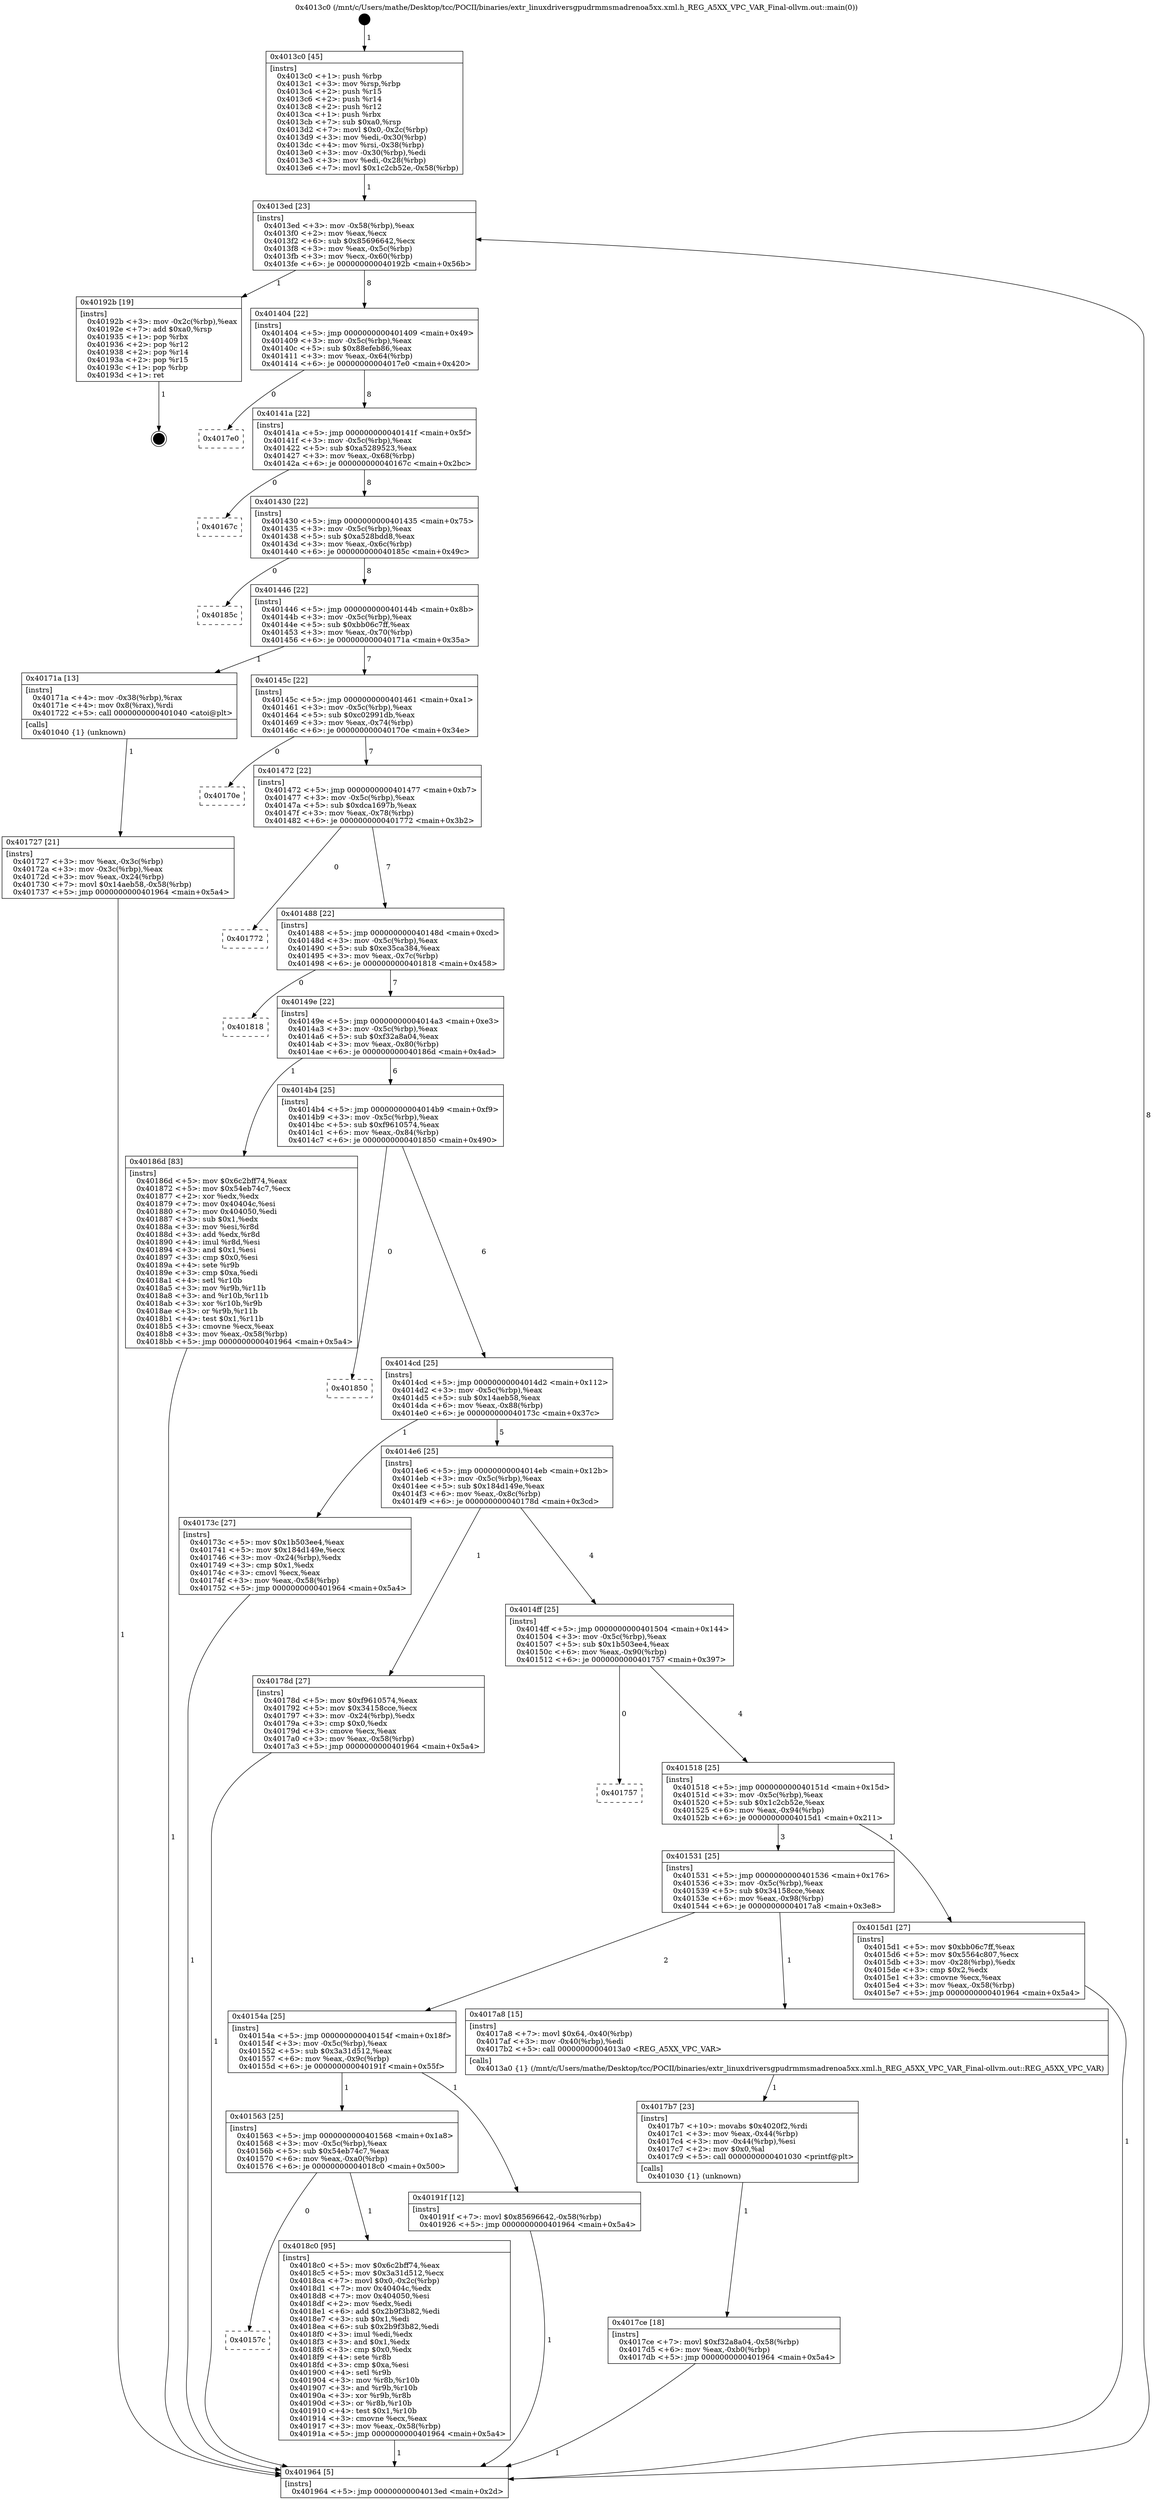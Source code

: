 digraph "0x4013c0" {
  label = "0x4013c0 (/mnt/c/Users/mathe/Desktop/tcc/POCII/binaries/extr_linuxdriversgpudrmmsmadrenoa5xx.xml.h_REG_A5XX_VPC_VAR_Final-ollvm.out::main(0))"
  labelloc = "t"
  node[shape=record]

  Entry [label="",width=0.3,height=0.3,shape=circle,fillcolor=black,style=filled]
  "0x4013ed" [label="{
     0x4013ed [23]\l
     | [instrs]\l
     &nbsp;&nbsp;0x4013ed \<+3\>: mov -0x58(%rbp),%eax\l
     &nbsp;&nbsp;0x4013f0 \<+2\>: mov %eax,%ecx\l
     &nbsp;&nbsp;0x4013f2 \<+6\>: sub $0x85696642,%ecx\l
     &nbsp;&nbsp;0x4013f8 \<+3\>: mov %eax,-0x5c(%rbp)\l
     &nbsp;&nbsp;0x4013fb \<+3\>: mov %ecx,-0x60(%rbp)\l
     &nbsp;&nbsp;0x4013fe \<+6\>: je 000000000040192b \<main+0x56b\>\l
  }"]
  "0x40192b" [label="{
     0x40192b [19]\l
     | [instrs]\l
     &nbsp;&nbsp;0x40192b \<+3\>: mov -0x2c(%rbp),%eax\l
     &nbsp;&nbsp;0x40192e \<+7\>: add $0xa0,%rsp\l
     &nbsp;&nbsp;0x401935 \<+1\>: pop %rbx\l
     &nbsp;&nbsp;0x401936 \<+2\>: pop %r12\l
     &nbsp;&nbsp;0x401938 \<+2\>: pop %r14\l
     &nbsp;&nbsp;0x40193a \<+2\>: pop %r15\l
     &nbsp;&nbsp;0x40193c \<+1\>: pop %rbp\l
     &nbsp;&nbsp;0x40193d \<+1\>: ret\l
  }"]
  "0x401404" [label="{
     0x401404 [22]\l
     | [instrs]\l
     &nbsp;&nbsp;0x401404 \<+5\>: jmp 0000000000401409 \<main+0x49\>\l
     &nbsp;&nbsp;0x401409 \<+3\>: mov -0x5c(%rbp),%eax\l
     &nbsp;&nbsp;0x40140c \<+5\>: sub $0x88efeb86,%eax\l
     &nbsp;&nbsp;0x401411 \<+3\>: mov %eax,-0x64(%rbp)\l
     &nbsp;&nbsp;0x401414 \<+6\>: je 00000000004017e0 \<main+0x420\>\l
  }"]
  Exit [label="",width=0.3,height=0.3,shape=circle,fillcolor=black,style=filled,peripheries=2]
  "0x4017e0" [label="{
     0x4017e0\l
  }", style=dashed]
  "0x40141a" [label="{
     0x40141a [22]\l
     | [instrs]\l
     &nbsp;&nbsp;0x40141a \<+5\>: jmp 000000000040141f \<main+0x5f\>\l
     &nbsp;&nbsp;0x40141f \<+3\>: mov -0x5c(%rbp),%eax\l
     &nbsp;&nbsp;0x401422 \<+5\>: sub $0xa5289523,%eax\l
     &nbsp;&nbsp;0x401427 \<+3\>: mov %eax,-0x68(%rbp)\l
     &nbsp;&nbsp;0x40142a \<+6\>: je 000000000040167c \<main+0x2bc\>\l
  }"]
  "0x40157c" [label="{
     0x40157c\l
  }", style=dashed]
  "0x40167c" [label="{
     0x40167c\l
  }", style=dashed]
  "0x401430" [label="{
     0x401430 [22]\l
     | [instrs]\l
     &nbsp;&nbsp;0x401430 \<+5\>: jmp 0000000000401435 \<main+0x75\>\l
     &nbsp;&nbsp;0x401435 \<+3\>: mov -0x5c(%rbp),%eax\l
     &nbsp;&nbsp;0x401438 \<+5\>: sub $0xa528bdd8,%eax\l
     &nbsp;&nbsp;0x40143d \<+3\>: mov %eax,-0x6c(%rbp)\l
     &nbsp;&nbsp;0x401440 \<+6\>: je 000000000040185c \<main+0x49c\>\l
  }"]
  "0x4018c0" [label="{
     0x4018c0 [95]\l
     | [instrs]\l
     &nbsp;&nbsp;0x4018c0 \<+5\>: mov $0x6c2bff74,%eax\l
     &nbsp;&nbsp;0x4018c5 \<+5\>: mov $0x3a31d512,%ecx\l
     &nbsp;&nbsp;0x4018ca \<+7\>: movl $0x0,-0x2c(%rbp)\l
     &nbsp;&nbsp;0x4018d1 \<+7\>: mov 0x40404c,%edx\l
     &nbsp;&nbsp;0x4018d8 \<+7\>: mov 0x404050,%esi\l
     &nbsp;&nbsp;0x4018df \<+2\>: mov %edx,%edi\l
     &nbsp;&nbsp;0x4018e1 \<+6\>: add $0x2b9f3b82,%edi\l
     &nbsp;&nbsp;0x4018e7 \<+3\>: sub $0x1,%edi\l
     &nbsp;&nbsp;0x4018ea \<+6\>: sub $0x2b9f3b82,%edi\l
     &nbsp;&nbsp;0x4018f0 \<+3\>: imul %edi,%edx\l
     &nbsp;&nbsp;0x4018f3 \<+3\>: and $0x1,%edx\l
     &nbsp;&nbsp;0x4018f6 \<+3\>: cmp $0x0,%edx\l
     &nbsp;&nbsp;0x4018f9 \<+4\>: sete %r8b\l
     &nbsp;&nbsp;0x4018fd \<+3\>: cmp $0xa,%esi\l
     &nbsp;&nbsp;0x401900 \<+4\>: setl %r9b\l
     &nbsp;&nbsp;0x401904 \<+3\>: mov %r8b,%r10b\l
     &nbsp;&nbsp;0x401907 \<+3\>: and %r9b,%r10b\l
     &nbsp;&nbsp;0x40190a \<+3\>: xor %r9b,%r8b\l
     &nbsp;&nbsp;0x40190d \<+3\>: or %r8b,%r10b\l
     &nbsp;&nbsp;0x401910 \<+4\>: test $0x1,%r10b\l
     &nbsp;&nbsp;0x401914 \<+3\>: cmovne %ecx,%eax\l
     &nbsp;&nbsp;0x401917 \<+3\>: mov %eax,-0x58(%rbp)\l
     &nbsp;&nbsp;0x40191a \<+5\>: jmp 0000000000401964 \<main+0x5a4\>\l
  }"]
  "0x40185c" [label="{
     0x40185c\l
  }", style=dashed]
  "0x401446" [label="{
     0x401446 [22]\l
     | [instrs]\l
     &nbsp;&nbsp;0x401446 \<+5\>: jmp 000000000040144b \<main+0x8b\>\l
     &nbsp;&nbsp;0x40144b \<+3\>: mov -0x5c(%rbp),%eax\l
     &nbsp;&nbsp;0x40144e \<+5\>: sub $0xbb06c7ff,%eax\l
     &nbsp;&nbsp;0x401453 \<+3\>: mov %eax,-0x70(%rbp)\l
     &nbsp;&nbsp;0x401456 \<+6\>: je 000000000040171a \<main+0x35a\>\l
  }"]
  "0x401563" [label="{
     0x401563 [25]\l
     | [instrs]\l
     &nbsp;&nbsp;0x401563 \<+5\>: jmp 0000000000401568 \<main+0x1a8\>\l
     &nbsp;&nbsp;0x401568 \<+3\>: mov -0x5c(%rbp),%eax\l
     &nbsp;&nbsp;0x40156b \<+5\>: sub $0x54eb74c7,%eax\l
     &nbsp;&nbsp;0x401570 \<+6\>: mov %eax,-0xa0(%rbp)\l
     &nbsp;&nbsp;0x401576 \<+6\>: je 00000000004018c0 \<main+0x500\>\l
  }"]
  "0x40171a" [label="{
     0x40171a [13]\l
     | [instrs]\l
     &nbsp;&nbsp;0x40171a \<+4\>: mov -0x38(%rbp),%rax\l
     &nbsp;&nbsp;0x40171e \<+4\>: mov 0x8(%rax),%rdi\l
     &nbsp;&nbsp;0x401722 \<+5\>: call 0000000000401040 \<atoi@plt\>\l
     | [calls]\l
     &nbsp;&nbsp;0x401040 \{1\} (unknown)\l
  }"]
  "0x40145c" [label="{
     0x40145c [22]\l
     | [instrs]\l
     &nbsp;&nbsp;0x40145c \<+5\>: jmp 0000000000401461 \<main+0xa1\>\l
     &nbsp;&nbsp;0x401461 \<+3\>: mov -0x5c(%rbp),%eax\l
     &nbsp;&nbsp;0x401464 \<+5\>: sub $0xc02991db,%eax\l
     &nbsp;&nbsp;0x401469 \<+3\>: mov %eax,-0x74(%rbp)\l
     &nbsp;&nbsp;0x40146c \<+6\>: je 000000000040170e \<main+0x34e\>\l
  }"]
  "0x40191f" [label="{
     0x40191f [12]\l
     | [instrs]\l
     &nbsp;&nbsp;0x40191f \<+7\>: movl $0x85696642,-0x58(%rbp)\l
     &nbsp;&nbsp;0x401926 \<+5\>: jmp 0000000000401964 \<main+0x5a4\>\l
  }"]
  "0x40170e" [label="{
     0x40170e\l
  }", style=dashed]
  "0x401472" [label="{
     0x401472 [22]\l
     | [instrs]\l
     &nbsp;&nbsp;0x401472 \<+5\>: jmp 0000000000401477 \<main+0xb7\>\l
     &nbsp;&nbsp;0x401477 \<+3\>: mov -0x5c(%rbp),%eax\l
     &nbsp;&nbsp;0x40147a \<+5\>: sub $0xdca1697b,%eax\l
     &nbsp;&nbsp;0x40147f \<+3\>: mov %eax,-0x78(%rbp)\l
     &nbsp;&nbsp;0x401482 \<+6\>: je 0000000000401772 \<main+0x3b2\>\l
  }"]
  "0x4017ce" [label="{
     0x4017ce [18]\l
     | [instrs]\l
     &nbsp;&nbsp;0x4017ce \<+7\>: movl $0xf32a8a04,-0x58(%rbp)\l
     &nbsp;&nbsp;0x4017d5 \<+6\>: mov %eax,-0xb0(%rbp)\l
     &nbsp;&nbsp;0x4017db \<+5\>: jmp 0000000000401964 \<main+0x5a4\>\l
  }"]
  "0x401772" [label="{
     0x401772\l
  }", style=dashed]
  "0x401488" [label="{
     0x401488 [22]\l
     | [instrs]\l
     &nbsp;&nbsp;0x401488 \<+5\>: jmp 000000000040148d \<main+0xcd\>\l
     &nbsp;&nbsp;0x40148d \<+3\>: mov -0x5c(%rbp),%eax\l
     &nbsp;&nbsp;0x401490 \<+5\>: sub $0xe35ca384,%eax\l
     &nbsp;&nbsp;0x401495 \<+3\>: mov %eax,-0x7c(%rbp)\l
     &nbsp;&nbsp;0x401498 \<+6\>: je 0000000000401818 \<main+0x458\>\l
  }"]
  "0x4017b7" [label="{
     0x4017b7 [23]\l
     | [instrs]\l
     &nbsp;&nbsp;0x4017b7 \<+10\>: movabs $0x4020f2,%rdi\l
     &nbsp;&nbsp;0x4017c1 \<+3\>: mov %eax,-0x44(%rbp)\l
     &nbsp;&nbsp;0x4017c4 \<+3\>: mov -0x44(%rbp),%esi\l
     &nbsp;&nbsp;0x4017c7 \<+2\>: mov $0x0,%al\l
     &nbsp;&nbsp;0x4017c9 \<+5\>: call 0000000000401030 \<printf@plt\>\l
     | [calls]\l
     &nbsp;&nbsp;0x401030 \{1\} (unknown)\l
  }"]
  "0x401818" [label="{
     0x401818\l
  }", style=dashed]
  "0x40149e" [label="{
     0x40149e [22]\l
     | [instrs]\l
     &nbsp;&nbsp;0x40149e \<+5\>: jmp 00000000004014a3 \<main+0xe3\>\l
     &nbsp;&nbsp;0x4014a3 \<+3\>: mov -0x5c(%rbp),%eax\l
     &nbsp;&nbsp;0x4014a6 \<+5\>: sub $0xf32a8a04,%eax\l
     &nbsp;&nbsp;0x4014ab \<+3\>: mov %eax,-0x80(%rbp)\l
     &nbsp;&nbsp;0x4014ae \<+6\>: je 000000000040186d \<main+0x4ad\>\l
  }"]
  "0x40154a" [label="{
     0x40154a [25]\l
     | [instrs]\l
     &nbsp;&nbsp;0x40154a \<+5\>: jmp 000000000040154f \<main+0x18f\>\l
     &nbsp;&nbsp;0x40154f \<+3\>: mov -0x5c(%rbp),%eax\l
     &nbsp;&nbsp;0x401552 \<+5\>: sub $0x3a31d512,%eax\l
     &nbsp;&nbsp;0x401557 \<+6\>: mov %eax,-0x9c(%rbp)\l
     &nbsp;&nbsp;0x40155d \<+6\>: je 000000000040191f \<main+0x55f\>\l
  }"]
  "0x40186d" [label="{
     0x40186d [83]\l
     | [instrs]\l
     &nbsp;&nbsp;0x40186d \<+5\>: mov $0x6c2bff74,%eax\l
     &nbsp;&nbsp;0x401872 \<+5\>: mov $0x54eb74c7,%ecx\l
     &nbsp;&nbsp;0x401877 \<+2\>: xor %edx,%edx\l
     &nbsp;&nbsp;0x401879 \<+7\>: mov 0x40404c,%esi\l
     &nbsp;&nbsp;0x401880 \<+7\>: mov 0x404050,%edi\l
     &nbsp;&nbsp;0x401887 \<+3\>: sub $0x1,%edx\l
     &nbsp;&nbsp;0x40188a \<+3\>: mov %esi,%r8d\l
     &nbsp;&nbsp;0x40188d \<+3\>: add %edx,%r8d\l
     &nbsp;&nbsp;0x401890 \<+4\>: imul %r8d,%esi\l
     &nbsp;&nbsp;0x401894 \<+3\>: and $0x1,%esi\l
     &nbsp;&nbsp;0x401897 \<+3\>: cmp $0x0,%esi\l
     &nbsp;&nbsp;0x40189a \<+4\>: sete %r9b\l
     &nbsp;&nbsp;0x40189e \<+3\>: cmp $0xa,%edi\l
     &nbsp;&nbsp;0x4018a1 \<+4\>: setl %r10b\l
     &nbsp;&nbsp;0x4018a5 \<+3\>: mov %r9b,%r11b\l
     &nbsp;&nbsp;0x4018a8 \<+3\>: and %r10b,%r11b\l
     &nbsp;&nbsp;0x4018ab \<+3\>: xor %r10b,%r9b\l
     &nbsp;&nbsp;0x4018ae \<+3\>: or %r9b,%r11b\l
     &nbsp;&nbsp;0x4018b1 \<+4\>: test $0x1,%r11b\l
     &nbsp;&nbsp;0x4018b5 \<+3\>: cmovne %ecx,%eax\l
     &nbsp;&nbsp;0x4018b8 \<+3\>: mov %eax,-0x58(%rbp)\l
     &nbsp;&nbsp;0x4018bb \<+5\>: jmp 0000000000401964 \<main+0x5a4\>\l
  }"]
  "0x4014b4" [label="{
     0x4014b4 [25]\l
     | [instrs]\l
     &nbsp;&nbsp;0x4014b4 \<+5\>: jmp 00000000004014b9 \<main+0xf9\>\l
     &nbsp;&nbsp;0x4014b9 \<+3\>: mov -0x5c(%rbp),%eax\l
     &nbsp;&nbsp;0x4014bc \<+5\>: sub $0xf9610574,%eax\l
     &nbsp;&nbsp;0x4014c1 \<+6\>: mov %eax,-0x84(%rbp)\l
     &nbsp;&nbsp;0x4014c7 \<+6\>: je 0000000000401850 \<main+0x490\>\l
  }"]
  "0x4017a8" [label="{
     0x4017a8 [15]\l
     | [instrs]\l
     &nbsp;&nbsp;0x4017a8 \<+7\>: movl $0x64,-0x40(%rbp)\l
     &nbsp;&nbsp;0x4017af \<+3\>: mov -0x40(%rbp),%edi\l
     &nbsp;&nbsp;0x4017b2 \<+5\>: call 00000000004013a0 \<REG_A5XX_VPC_VAR\>\l
     | [calls]\l
     &nbsp;&nbsp;0x4013a0 \{1\} (/mnt/c/Users/mathe/Desktop/tcc/POCII/binaries/extr_linuxdriversgpudrmmsmadrenoa5xx.xml.h_REG_A5XX_VPC_VAR_Final-ollvm.out::REG_A5XX_VPC_VAR)\l
  }"]
  "0x401850" [label="{
     0x401850\l
  }", style=dashed]
  "0x4014cd" [label="{
     0x4014cd [25]\l
     | [instrs]\l
     &nbsp;&nbsp;0x4014cd \<+5\>: jmp 00000000004014d2 \<main+0x112\>\l
     &nbsp;&nbsp;0x4014d2 \<+3\>: mov -0x5c(%rbp),%eax\l
     &nbsp;&nbsp;0x4014d5 \<+5\>: sub $0x14aeb58,%eax\l
     &nbsp;&nbsp;0x4014da \<+6\>: mov %eax,-0x88(%rbp)\l
     &nbsp;&nbsp;0x4014e0 \<+6\>: je 000000000040173c \<main+0x37c\>\l
  }"]
  "0x401727" [label="{
     0x401727 [21]\l
     | [instrs]\l
     &nbsp;&nbsp;0x401727 \<+3\>: mov %eax,-0x3c(%rbp)\l
     &nbsp;&nbsp;0x40172a \<+3\>: mov -0x3c(%rbp),%eax\l
     &nbsp;&nbsp;0x40172d \<+3\>: mov %eax,-0x24(%rbp)\l
     &nbsp;&nbsp;0x401730 \<+7\>: movl $0x14aeb58,-0x58(%rbp)\l
     &nbsp;&nbsp;0x401737 \<+5\>: jmp 0000000000401964 \<main+0x5a4\>\l
  }"]
  "0x40173c" [label="{
     0x40173c [27]\l
     | [instrs]\l
     &nbsp;&nbsp;0x40173c \<+5\>: mov $0x1b503ee4,%eax\l
     &nbsp;&nbsp;0x401741 \<+5\>: mov $0x184d149e,%ecx\l
     &nbsp;&nbsp;0x401746 \<+3\>: mov -0x24(%rbp),%edx\l
     &nbsp;&nbsp;0x401749 \<+3\>: cmp $0x1,%edx\l
     &nbsp;&nbsp;0x40174c \<+3\>: cmovl %ecx,%eax\l
     &nbsp;&nbsp;0x40174f \<+3\>: mov %eax,-0x58(%rbp)\l
     &nbsp;&nbsp;0x401752 \<+5\>: jmp 0000000000401964 \<main+0x5a4\>\l
  }"]
  "0x4014e6" [label="{
     0x4014e6 [25]\l
     | [instrs]\l
     &nbsp;&nbsp;0x4014e6 \<+5\>: jmp 00000000004014eb \<main+0x12b\>\l
     &nbsp;&nbsp;0x4014eb \<+3\>: mov -0x5c(%rbp),%eax\l
     &nbsp;&nbsp;0x4014ee \<+5\>: sub $0x184d149e,%eax\l
     &nbsp;&nbsp;0x4014f3 \<+6\>: mov %eax,-0x8c(%rbp)\l
     &nbsp;&nbsp;0x4014f9 \<+6\>: je 000000000040178d \<main+0x3cd\>\l
  }"]
  "0x4013c0" [label="{
     0x4013c0 [45]\l
     | [instrs]\l
     &nbsp;&nbsp;0x4013c0 \<+1\>: push %rbp\l
     &nbsp;&nbsp;0x4013c1 \<+3\>: mov %rsp,%rbp\l
     &nbsp;&nbsp;0x4013c4 \<+2\>: push %r15\l
     &nbsp;&nbsp;0x4013c6 \<+2\>: push %r14\l
     &nbsp;&nbsp;0x4013c8 \<+2\>: push %r12\l
     &nbsp;&nbsp;0x4013ca \<+1\>: push %rbx\l
     &nbsp;&nbsp;0x4013cb \<+7\>: sub $0xa0,%rsp\l
     &nbsp;&nbsp;0x4013d2 \<+7\>: movl $0x0,-0x2c(%rbp)\l
     &nbsp;&nbsp;0x4013d9 \<+3\>: mov %edi,-0x30(%rbp)\l
     &nbsp;&nbsp;0x4013dc \<+4\>: mov %rsi,-0x38(%rbp)\l
     &nbsp;&nbsp;0x4013e0 \<+3\>: mov -0x30(%rbp),%edi\l
     &nbsp;&nbsp;0x4013e3 \<+3\>: mov %edi,-0x28(%rbp)\l
     &nbsp;&nbsp;0x4013e6 \<+7\>: movl $0x1c2cb52e,-0x58(%rbp)\l
  }"]
  "0x40178d" [label="{
     0x40178d [27]\l
     | [instrs]\l
     &nbsp;&nbsp;0x40178d \<+5\>: mov $0xf9610574,%eax\l
     &nbsp;&nbsp;0x401792 \<+5\>: mov $0x34158cce,%ecx\l
     &nbsp;&nbsp;0x401797 \<+3\>: mov -0x24(%rbp),%edx\l
     &nbsp;&nbsp;0x40179a \<+3\>: cmp $0x0,%edx\l
     &nbsp;&nbsp;0x40179d \<+3\>: cmove %ecx,%eax\l
     &nbsp;&nbsp;0x4017a0 \<+3\>: mov %eax,-0x58(%rbp)\l
     &nbsp;&nbsp;0x4017a3 \<+5\>: jmp 0000000000401964 \<main+0x5a4\>\l
  }"]
  "0x4014ff" [label="{
     0x4014ff [25]\l
     | [instrs]\l
     &nbsp;&nbsp;0x4014ff \<+5\>: jmp 0000000000401504 \<main+0x144\>\l
     &nbsp;&nbsp;0x401504 \<+3\>: mov -0x5c(%rbp),%eax\l
     &nbsp;&nbsp;0x401507 \<+5\>: sub $0x1b503ee4,%eax\l
     &nbsp;&nbsp;0x40150c \<+6\>: mov %eax,-0x90(%rbp)\l
     &nbsp;&nbsp;0x401512 \<+6\>: je 0000000000401757 \<main+0x397\>\l
  }"]
  "0x401964" [label="{
     0x401964 [5]\l
     | [instrs]\l
     &nbsp;&nbsp;0x401964 \<+5\>: jmp 00000000004013ed \<main+0x2d\>\l
  }"]
  "0x401757" [label="{
     0x401757\l
  }", style=dashed]
  "0x401518" [label="{
     0x401518 [25]\l
     | [instrs]\l
     &nbsp;&nbsp;0x401518 \<+5\>: jmp 000000000040151d \<main+0x15d\>\l
     &nbsp;&nbsp;0x40151d \<+3\>: mov -0x5c(%rbp),%eax\l
     &nbsp;&nbsp;0x401520 \<+5\>: sub $0x1c2cb52e,%eax\l
     &nbsp;&nbsp;0x401525 \<+6\>: mov %eax,-0x94(%rbp)\l
     &nbsp;&nbsp;0x40152b \<+6\>: je 00000000004015d1 \<main+0x211\>\l
  }"]
  "0x401531" [label="{
     0x401531 [25]\l
     | [instrs]\l
     &nbsp;&nbsp;0x401531 \<+5\>: jmp 0000000000401536 \<main+0x176\>\l
     &nbsp;&nbsp;0x401536 \<+3\>: mov -0x5c(%rbp),%eax\l
     &nbsp;&nbsp;0x401539 \<+5\>: sub $0x34158cce,%eax\l
     &nbsp;&nbsp;0x40153e \<+6\>: mov %eax,-0x98(%rbp)\l
     &nbsp;&nbsp;0x401544 \<+6\>: je 00000000004017a8 \<main+0x3e8\>\l
  }"]
  "0x4015d1" [label="{
     0x4015d1 [27]\l
     | [instrs]\l
     &nbsp;&nbsp;0x4015d1 \<+5\>: mov $0xbb06c7ff,%eax\l
     &nbsp;&nbsp;0x4015d6 \<+5\>: mov $0x5564c807,%ecx\l
     &nbsp;&nbsp;0x4015db \<+3\>: mov -0x28(%rbp),%edx\l
     &nbsp;&nbsp;0x4015de \<+3\>: cmp $0x2,%edx\l
     &nbsp;&nbsp;0x4015e1 \<+3\>: cmovne %ecx,%eax\l
     &nbsp;&nbsp;0x4015e4 \<+3\>: mov %eax,-0x58(%rbp)\l
     &nbsp;&nbsp;0x4015e7 \<+5\>: jmp 0000000000401964 \<main+0x5a4\>\l
  }"]
  Entry -> "0x4013c0" [label=" 1"]
  "0x4013ed" -> "0x40192b" [label=" 1"]
  "0x4013ed" -> "0x401404" [label=" 8"]
  "0x40192b" -> Exit [label=" 1"]
  "0x401404" -> "0x4017e0" [label=" 0"]
  "0x401404" -> "0x40141a" [label=" 8"]
  "0x40191f" -> "0x401964" [label=" 1"]
  "0x40141a" -> "0x40167c" [label=" 0"]
  "0x40141a" -> "0x401430" [label=" 8"]
  "0x4018c0" -> "0x401964" [label=" 1"]
  "0x401430" -> "0x40185c" [label=" 0"]
  "0x401430" -> "0x401446" [label=" 8"]
  "0x401563" -> "0x40157c" [label=" 0"]
  "0x401446" -> "0x40171a" [label=" 1"]
  "0x401446" -> "0x40145c" [label=" 7"]
  "0x401563" -> "0x4018c0" [label=" 1"]
  "0x40145c" -> "0x40170e" [label=" 0"]
  "0x40145c" -> "0x401472" [label=" 7"]
  "0x40154a" -> "0x401563" [label=" 1"]
  "0x401472" -> "0x401772" [label=" 0"]
  "0x401472" -> "0x401488" [label=" 7"]
  "0x40154a" -> "0x40191f" [label=" 1"]
  "0x401488" -> "0x401818" [label=" 0"]
  "0x401488" -> "0x40149e" [label=" 7"]
  "0x40186d" -> "0x401964" [label=" 1"]
  "0x40149e" -> "0x40186d" [label=" 1"]
  "0x40149e" -> "0x4014b4" [label=" 6"]
  "0x4017ce" -> "0x401964" [label=" 1"]
  "0x4014b4" -> "0x401850" [label=" 0"]
  "0x4014b4" -> "0x4014cd" [label=" 6"]
  "0x4017b7" -> "0x4017ce" [label=" 1"]
  "0x4014cd" -> "0x40173c" [label=" 1"]
  "0x4014cd" -> "0x4014e6" [label=" 5"]
  "0x401531" -> "0x40154a" [label=" 2"]
  "0x4014e6" -> "0x40178d" [label=" 1"]
  "0x4014e6" -> "0x4014ff" [label=" 4"]
  "0x401531" -> "0x4017a8" [label=" 1"]
  "0x4014ff" -> "0x401757" [label=" 0"]
  "0x4014ff" -> "0x401518" [label=" 4"]
  "0x4017a8" -> "0x4017b7" [label=" 1"]
  "0x401518" -> "0x4015d1" [label=" 1"]
  "0x401518" -> "0x401531" [label=" 3"]
  "0x4015d1" -> "0x401964" [label=" 1"]
  "0x4013c0" -> "0x4013ed" [label=" 1"]
  "0x401964" -> "0x4013ed" [label=" 8"]
  "0x40171a" -> "0x401727" [label=" 1"]
  "0x401727" -> "0x401964" [label=" 1"]
  "0x40173c" -> "0x401964" [label=" 1"]
  "0x40178d" -> "0x401964" [label=" 1"]
}
